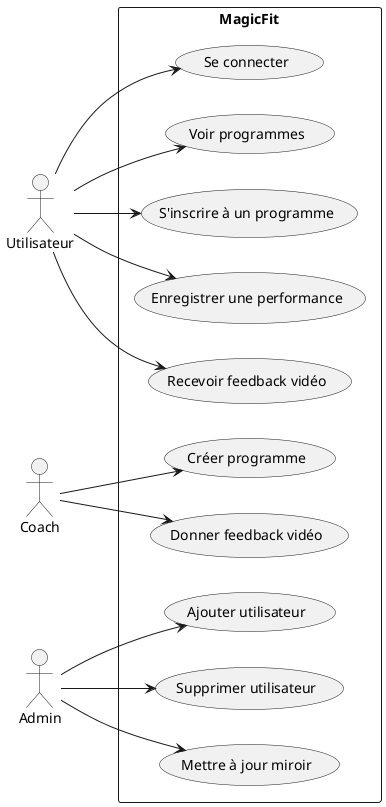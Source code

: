 
@startuml UseCaseMagicFit
left to right direction
actor Utilisateur
actor Coach
actor Admin

rectangle MagicFit {
  Utilisateur --> (Se connecter)
  Utilisateur --> (Voir programmes)
  Utilisateur --> (S'inscrire à un programme)
  Utilisateur --> (Enregistrer une performance)
  Utilisateur --> (Recevoir feedback vidéo)

  Coach --> (Créer programme)
  Coach --> (Donner feedback vidéo)

  Admin --> (Ajouter utilisateur)
  Admin --> (Supprimer utilisateur)
  Admin --> (Mettre à jour miroir)
}
@enduml

